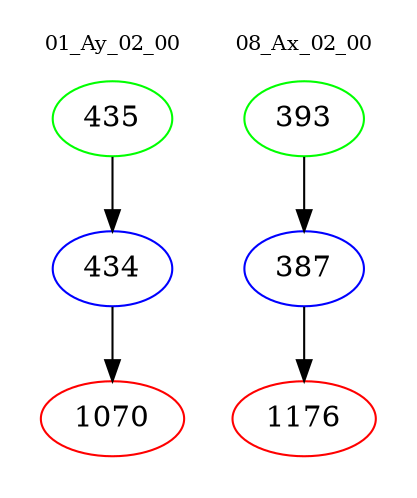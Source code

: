 digraph{
subgraph cluster_0 {
color = white
label = "01_Ay_02_00";
fontsize=10;
T0_435 [label="435", color="green"]
T0_435 -> T0_434 [color="black"]
T0_434 [label="434", color="blue"]
T0_434 -> T0_1070 [color="black"]
T0_1070 [label="1070", color="red"]
}
subgraph cluster_1 {
color = white
label = "08_Ax_02_00";
fontsize=10;
T1_393 [label="393", color="green"]
T1_393 -> T1_387 [color="black"]
T1_387 [label="387", color="blue"]
T1_387 -> T1_1176 [color="black"]
T1_1176 [label="1176", color="red"]
}
}
